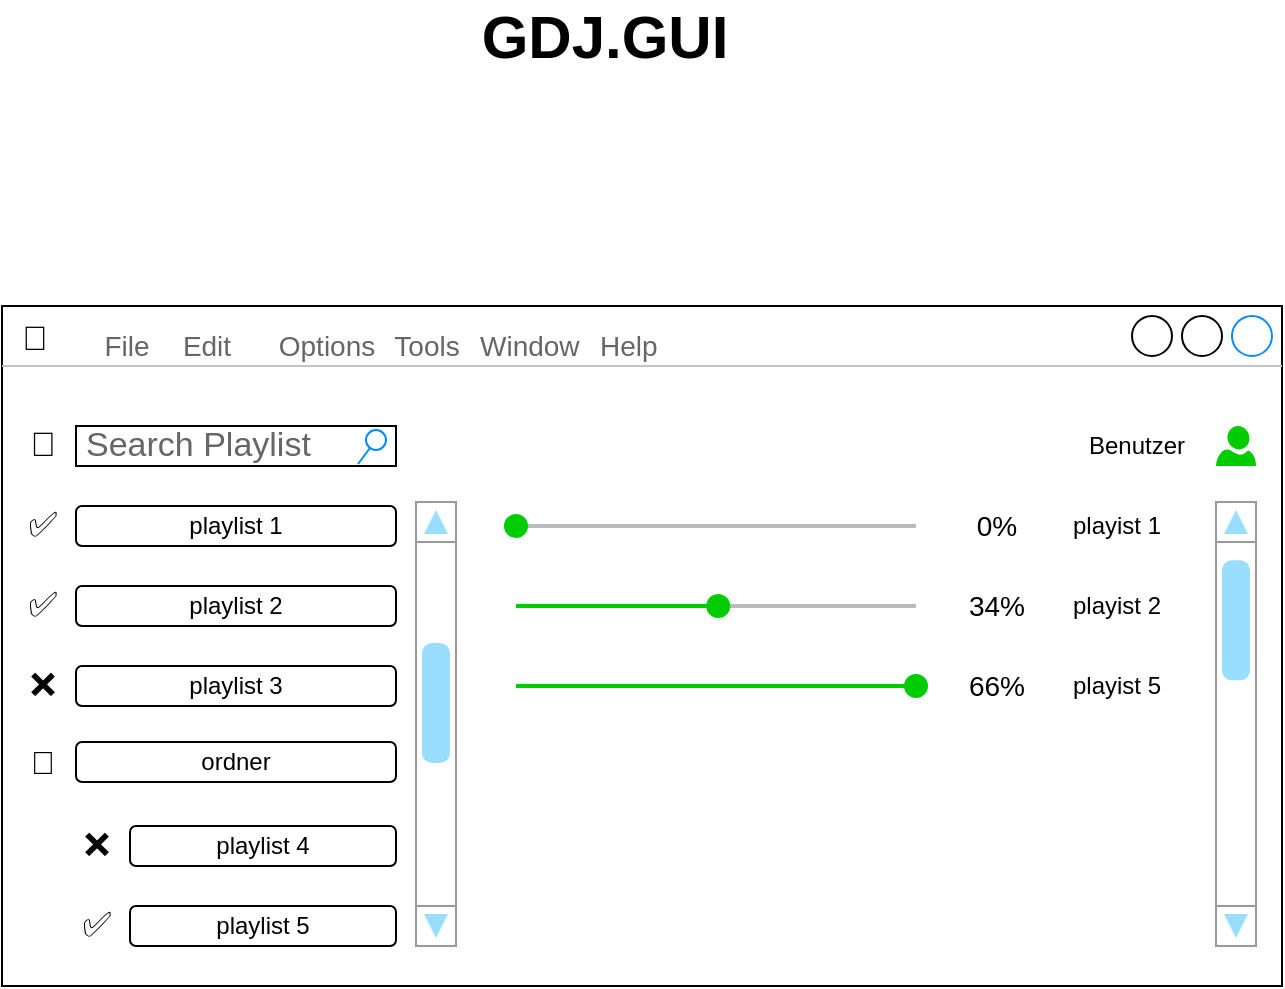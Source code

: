 <mxfile version="16.1.2" type="device" pages="3"><diagram id="qU5lAeYXF_ilIJEaDv1r" name="GUI"><mxGraphModel dx="1412" dy="830" grid="1" gridSize="10" guides="1" tooltips="1" connect="1" arrows="1" fold="1" page="1" pageScale="1" pageWidth="1169" pageHeight="827" math="0" shadow="0"><root><mxCell id="0"/><mxCell id="1" parent="0"/><mxCell id="vbN9kET4dQCPDXnql29H-12" value="&lt;font style=&quot;font-size: 30px&quot;&gt;&lt;b&gt;GDJ.GUI&lt;br&gt;&lt;/b&gt;&lt;/font&gt;" style="text;html=1;align=center;verticalAlign=middle;resizable=0;points=[];autosize=1;strokeWidth=4;" parent="1" vertex="1"><mxGeometry x="514" y="40" width="140" height="30" as="geometry"/></mxCell><mxCell id="COmZd2SFcriGjH0mv_gm-10" value="🦕" style="strokeWidth=1;shadow=0;dashed=0;align=center;html=1;shape=mxgraph.mockup.containers.window;align=left;verticalAlign=top;spacingLeft=8;strokeColor2=#008cff;strokeColor3=#c4c4c4;mainText=;fontSize=17;labelBackgroundColor=none;fillColor=none;" parent="1" vertex="1"><mxGeometry x="283" y="190" width="640" height="340" as="geometry"/></mxCell><mxCell id="COmZd2SFcriGjH0mv_gm-28" value="playlist 1" style="rounded=1;whiteSpace=wrap;html=1;fillColor=none;" parent="1" vertex="1"><mxGeometry x="320" y="290" width="160" height="20" as="geometry"/></mxCell><mxCell id="COmZd2SFcriGjH0mv_gm-29" value="playlist 2" style="rounded=1;whiteSpace=wrap;html=1;fillColor=none;" parent="1" vertex="1"><mxGeometry x="320" y="330" width="160" height="20" as="geometry"/></mxCell><mxCell id="COmZd2SFcriGjH0mv_gm-30" value="playlist 3" style="rounded=1;whiteSpace=wrap;html=1;fillColor=none;" parent="1" vertex="1"><mxGeometry x="320" y="370" width="160" height="20" as="geometry"/></mxCell><mxCell id="COmZd2SFcriGjH0mv_gm-32" value="ordner" style="rounded=1;whiteSpace=wrap;html=1;fillColor=none;" parent="1" vertex="1"><mxGeometry x="320" y="408" width="160" height="20" as="geometry"/></mxCell><mxCell id="1pWCRUKU9DGgHWv2NBng-1" value="" style="verticalLabelPosition=bottom;html=1;verticalAlign=top;align=center;strokeColor=none;fillColor=#00CC00;shape=mxgraph.azure.user;" parent="1" vertex="1"><mxGeometry x="890" y="250" width="20" height="20" as="geometry"/></mxCell><mxCell id="1pWCRUKU9DGgHWv2NBng-2" value="Benutzer" style="text;html=1;align=center;verticalAlign=middle;resizable=0;points=[];autosize=1;strokeColor=none;fillColor=none;" parent="1" vertex="1"><mxGeometry x="820" y="250" width="60" height="20" as="geometry"/></mxCell><mxCell id="1pWCRUKU9DGgHWv2NBng-3" value="" style="verticalLabelPosition=bottom;shadow=0;dashed=0;align=center;html=1;verticalAlign=top;strokeWidth=1;shape=mxgraph.mockup.navigation.scrollBar;strokeColor=#999999;barPos=92.485;fillColor2=#99ddff;strokeColor2=none;direction=north;fillColor=none;" parent="1" vertex="1"><mxGeometry x="890" y="288" width="20" height="222" as="geometry"/></mxCell><mxCell id="1pWCRUKU9DGgHWv2NBng-4" value="playlist 4" style="rounded=1;whiteSpace=wrap;html=1;fillColor=none;" parent="1" vertex="1"><mxGeometry x="347" y="450" width="133" height="20" as="geometry"/></mxCell><mxCell id="1pWCRUKU9DGgHWv2NBng-6" value="" style="dashed=0;verticalLabelPosition=bottom;verticalAlign=top;align=center;shape=mxgraph.gmdl.slider2;barPos=0;strokeColor=#00CC00;opacity=100;strokeWidth=2;handleSize=10;shadow=0;fillColor=#00CC00;" parent="1" vertex="1"><mxGeometry x="540" y="295" width="200" height="10" as="geometry"/></mxCell><mxCell id="1pWCRUKU9DGgHWv2NBng-7" value="" style="dashed=0;verticalLabelPosition=bottom;verticalAlign=top;align=center;shape=mxgraph.gmdl.slider2;barPos=50.55;strokeColor=#00CC00;opacity=100;strokeWidth=2;fillColor=#00CC00;handleSize=10;shadow=0;" parent="1" vertex="1"><mxGeometry x="540" y="335" width="200" height="10" as="geometry"/></mxCell><mxCell id="1pWCRUKU9DGgHWv2NBng-8" value="" style="dashed=0;verticalLabelPosition=bottom;verticalAlign=top;align=center;shape=mxgraph.gmdl.slider2;barPos=100;strokeColor=#00CC00;opacity=100;strokeWidth=2;fillColor=#00CC00;handleSize=10;shadow=0;" parent="1" vertex="1"><mxGeometry x="540" y="375" width="200" height="10" as="geometry"/></mxCell><mxCell id="1pWCRUKU9DGgHWv2NBng-10" value="playlist 5" style="rounded=1;whiteSpace=wrap;html=1;fillColor=none;" parent="1" vertex="1"><mxGeometry x="347" y="490" width="133" height="20" as="geometry"/></mxCell><mxCell id="1pWCRUKU9DGgHWv2NBng-12" value="playist 1" style="text;html=1;align=center;verticalAlign=middle;resizable=0;points=[];autosize=1;strokeColor=none;fillColor=none;" parent="1" vertex="1"><mxGeometry x="810" y="290" width="60" height="20" as="geometry"/></mxCell><mxCell id="1pWCRUKU9DGgHWv2NBng-13" value="playist 2" style="text;html=1;align=center;verticalAlign=middle;resizable=0;points=[];autosize=1;strokeColor=none;fillColor=none;" parent="1" vertex="1"><mxGeometry x="810" y="330" width="60" height="20" as="geometry"/></mxCell><mxCell id="1pWCRUKU9DGgHWv2NBng-14" value="playist 5" style="text;html=1;align=center;verticalAlign=middle;resizable=0;points=[];autosize=1;strokeColor=none;fillColor=none;" parent="1" vertex="1"><mxGeometry x="810" y="370" width="60" height="20" as="geometry"/></mxCell><mxCell id="1pWCRUKU9DGgHWv2NBng-18" value="0%" style="text;html=1;align=center;verticalAlign=middle;resizable=0;points=[];autosize=1;strokeColor=none;fillColor=none;fontSize=14;" parent="1" vertex="1"><mxGeometry x="760" y="290" width="40" height="20" as="geometry"/></mxCell><mxCell id="1pWCRUKU9DGgHWv2NBng-19" value="66%" style="text;html=1;align=center;verticalAlign=middle;resizable=0;points=[];autosize=1;strokeColor=none;fillColor=none;fontSize=14;" parent="1" vertex="1"><mxGeometry x="760" y="370" width="40" height="20" as="geometry"/></mxCell><mxCell id="1pWCRUKU9DGgHWv2NBng-20" value="34%" style="text;html=1;align=center;verticalAlign=middle;resizable=0;points=[];autosize=1;strokeColor=none;fillColor=none;fontSize=14;" parent="1" vertex="1"><mxGeometry x="760" y="330" width="40" height="20" as="geometry"/></mxCell><mxCell id="Tddch2In58kz4AXQeTY8-2" value="" style="verticalLabelPosition=bottom;shadow=0;dashed=0;align=center;html=1;verticalAlign=top;strokeWidth=1;shape=mxgraph.mockup.navigation.scrollBar;strokeColor=#999999;barPos=58.592;fillColor2=#99ddff;strokeColor2=none;direction=north;fillColor=none;" parent="1" vertex="1"><mxGeometry x="490" y="288" width="20" height="222" as="geometry"/></mxCell><mxCell id="IDXG5DmC0gTmMV1JsUPE-2" value="" style="strokeWidth=1;shadow=0;dashed=0;align=left;html=1;shape=mxgraph.mockup.forms.rrect;rSize=0;strokeColor=none;fillColor=none;labelBackgroundColor=none;" parent="1" vertex="1"><mxGeometry x="320" y="200" width="300" height="20" as="geometry"/></mxCell><mxCell id="IDXG5DmC0gTmMV1JsUPE-3" value="File" style="strokeColor=inherit;fillColor=inherit;gradientColor=inherit;strokeWidth=1;shadow=0;dashed=0;align=center;html=1;shape=mxgraph.mockup.forms.rrect;rSize=0;fontSize=14;fontColor=#666666;" parent="IDXG5DmC0gTmMV1JsUPE-2" vertex="1"><mxGeometry width="50.0" height="20" as="geometry"/></mxCell><mxCell id="IDXG5DmC0gTmMV1JsUPE-4" value="Edit" style="strokeColor=inherit;fillColor=inherit;gradientColor=inherit;strokeWidth=1;shadow=0;dashed=0;align=center;html=1;shape=mxgraph.mockup.forms.rrect;rSize=0;fontSize=14;fontColor=#666666;" parent="IDXG5DmC0gTmMV1JsUPE-2" vertex="1"><mxGeometry x="40" width="50" height="20" as="geometry"/></mxCell><mxCell id="IDXG5DmC0gTmMV1JsUPE-5" value="Options" style="strokeColor=inherit;fillColor=inherit;gradientColor=inherit;strokeWidth=1;shadow=0;dashed=0;align=center;html=1;shape=mxgraph.mockup.forms.rrect;rSize=0;fontSize=14;fontColor=#666666;" parent="IDXG5DmC0gTmMV1JsUPE-2" vertex="1"><mxGeometry x="100.0" width="50.0" height="20" as="geometry"/></mxCell><mxCell id="IDXG5DmC0gTmMV1JsUPE-6" value="Tools" style="strokeColor=inherit;fillColor=inherit;gradientColor=inherit;strokeWidth=1;shadow=0;dashed=0;align=center;html=1;shape=mxgraph.mockup.forms.rrect;rSize=0;fontSize=14;fontColor=#666666;" parent="IDXG5DmC0gTmMV1JsUPE-2" vertex="1"><mxGeometry x="150" width="50.0" height="20" as="geometry"/></mxCell><mxCell id="IDXG5DmC0gTmMV1JsUPE-7" value="Window" style="strokeColor=inherit;fillColor=inherit;gradientColor=inherit;strokeWidth=1;shadow=0;dashed=0;align=left;html=1;shape=mxgraph.mockup.forms.rrect;rSize=0;fontSize=14;fontColor=#666666;" parent="IDXG5DmC0gTmMV1JsUPE-2" vertex="1"><mxGeometry x="200.0" width="50.0" height="20" as="geometry"/></mxCell><mxCell id="IDXG5DmC0gTmMV1JsUPE-8" value="Help" style="strokeColor=inherit;fillColor=inherit;gradientColor=inherit;strokeWidth=1;shadow=0;dashed=0;align=left;html=1;shape=mxgraph.mockup.forms.rrect;rSize=0;fontSize=14;fontColor=#666666;" parent="IDXG5DmC0gTmMV1JsUPE-2" vertex="1"><mxGeometry x="260" width="40" height="20" as="geometry"/></mxCell><mxCell id="IDXG5DmC0gTmMV1JsUPE-1" value="Search Playlist" style="strokeWidth=1;shadow=0;dashed=0;align=center;html=1;shape=mxgraph.mockup.forms.searchBox;strokeColor=#000000;mainText=;strokeColor2=#008cff;fontColor=#666666;fontSize=17;align=left;spacingLeft=3;" parent="1" vertex="1"><mxGeometry x="320" y="250" width="160" height="20" as="geometry"/></mxCell><mxCell id="IDXG5DmC0gTmMV1JsUPE-9" value="👀" style="text;html=1;align=center;verticalAlign=middle;resizable=0;points=[];autosize=1;strokeColor=none;fillColor=none;fontSize=17;" parent="1" vertex="1"><mxGeometry x="283" y="245" width="40" height="30" as="geometry"/></mxCell><mxCell id="IDXG5DmC0gTmMV1JsUPE-10" value="&lt;font style=&quot;font-size: 16px&quot;&gt;📂&lt;/font&gt;" style="text;html=1;align=center;verticalAlign=middle;resizable=0;points=[];autosize=1;strokeColor=none;fillColor=none;" parent="1" vertex="1"><mxGeometry x="283" y="408" width="40" height="20" as="geometry"/></mxCell><mxCell id="IDXG5DmC0gTmMV1JsUPE-12" value="✅" style="text;html=1;align=center;verticalAlign=middle;resizable=0;points=[];autosize=1;strokeColor=none;fillColor=none;fontSize=17;" parent="1" vertex="1"><mxGeometry x="283" y="285" width="40" height="30" as="geometry"/></mxCell><mxCell id="IDXG5DmC0gTmMV1JsUPE-13" value="❌" style="text;html=1;align=center;verticalAlign=middle;resizable=0;points=[];autosize=1;strokeColor=none;fillColor=none;fontSize=17;" parent="1" vertex="1"><mxGeometry x="283" y="365" width="40" height="30" as="geometry"/></mxCell><mxCell id="IDXG5DmC0gTmMV1JsUPE-14" value="✅" style="text;html=1;align=center;verticalAlign=middle;resizable=0;points=[];autosize=1;strokeColor=none;fillColor=none;fontSize=17;" parent="1" vertex="1"><mxGeometry x="283" y="325" width="40" height="30" as="geometry"/></mxCell><mxCell id="IDXG5DmC0gTmMV1JsUPE-15" value="❌" style="text;html=1;align=center;verticalAlign=middle;resizable=0;points=[];autosize=1;strokeColor=none;fillColor=none;fontSize=17;" parent="1" vertex="1"><mxGeometry x="310" y="445" width="40" height="30" as="geometry"/></mxCell><mxCell id="IDXG5DmC0gTmMV1JsUPE-16" value="✅" style="text;html=1;align=center;verticalAlign=middle;resizable=0;points=[];autosize=1;strokeColor=none;fillColor=none;fontSize=17;" parent="1" vertex="1"><mxGeometry x="310" y="485" width="40" height="30" as="geometry"/></mxCell></root></mxGraphModel></diagram><diagram id="4wSley2BdKeMaxsBakD7" name="Service"><mxGraphModel dx="805" dy="550" grid="1" gridSize="10" guides="1" tooltips="1" connect="1" arrows="1" fold="1" page="1" pageScale="1" pageWidth="1169" pageHeight="827" math="1" shadow="0"><root><mxCell id="wDOGCn1rn96WArkQP6Lj-0"/><mxCell id="wDOGCn1rn96WArkQP6Lj-1" parent="wDOGCn1rn96WArkQP6Lj-0"/><mxCell id="X6mjsKzTVjVGVmrULuWH-0" value="&lt;font style=&quot;font-size: 30px&quot;&gt;&lt;b&gt;GDJ.Service&lt;br&gt;&lt;/b&gt;&lt;/font&gt;" style="text;html=1;align=center;verticalAlign=middle;resizable=0;points=[];autosize=1;strokeWidth=4;" parent="wDOGCn1rn96WArkQP6Lj-1" vertex="1"><mxGeometry x="40" y="40" width="190" height="30" as="geometry"/></mxCell><mxCell id="VqEeUOaLlmtoG7_amObB-0" value="Schiebt das Nächste Lied in die Warteschlange -&amp;gt; immer nur 1 Lied in der Queue&lt;br&gt;Ermittelt aus welcher Playlist das Nächste lied gespielt werden soll." style="text;html=1;align=left;verticalAlign=middle;resizable=0;points=[];autosize=1;strokeColor=none;fillColor=none;fontSize=14;" parent="wDOGCn1rn96WArkQP6Lj-1" vertex="1"><mxGeometry x="40" y="440" width="520" height="40" as="geometry"/></mxCell><mxCell id="m8sUxEC0vX0cOYEF6YRi-41" value="TimerCallback()" style="text;html=1;align=center;verticalAlign=middle;resizable=0;points=[];autosize=1;strokeColor=none;fillColor=none;" parent="wDOGCn1rn96WArkQP6Lj-1" vertex="1"><mxGeometry x="1270" y="60" width="100" height="20" as="geometry"/></mxCell><mxCell id="0lFYEFn5EVI2ylC0xRNL-7" style="edgeStyle=orthogonalEdgeStyle;rounded=0;orthogonalLoop=1;jettySize=auto;html=1;" edge="1" parent="wDOGCn1rn96WArkQP6Lj-1" source="0lFYEFn5EVI2ylC0xRNL-5"><mxGeometry relative="1" as="geometry"><mxPoint x="760" y="160" as="targetPoint"/></mxGeometry></mxCell><mxCell id="0lFYEFn5EVI2ylC0xRNL-5" value="" style="triangle;whiteSpace=wrap;html=1;strokeColor=#000000;fillColor=#F0F0F0;rotation=90;" vertex="1" parent="wDOGCn1rn96WArkQP6Lj-1"><mxGeometry x="740" y="60" width="40" height="80" as="geometry"/></mxCell><mxCell id="0lFYEFn5EVI2ylC0xRNL-6" value="ServiceStart()" style="text;html=1;align=center;verticalAlign=middle;resizable=0;points=[];autosize=1;strokeColor=none;fillColor=none;" vertex="1" parent="wDOGCn1rn96WArkQP6Lj-1"><mxGeometry x="715" y="60" width="90" height="20" as="geometry"/></mxCell><mxCell id="seoIwlMzJcyfhe3iZEoK-6" style="edgeStyle=orthogonalEdgeStyle;rounded=0;orthogonalLoop=1;jettySize=auto;html=1;entryX=0.5;entryY=0;entryDx=0;entryDy=0;fontColor=#000000;" edge="1" parent="wDOGCn1rn96WArkQP6Lj-1" source="0lFYEFn5EVI2ylC0xRNL-11" target="seoIwlMzJcyfhe3iZEoK-4"><mxGeometry relative="1" as="geometry"/></mxCell><mxCell id="0lFYEFn5EVI2ylC0xRNL-11" value="GetUserLib()" style="whiteSpace=wrap;html=1;fontColor=#000000;fillColor=#F0F0F0;" vertex="1" parent="wDOGCn1rn96WArkQP6Lj-1"><mxGeometry x="720" y="160" width="80" height="40" as="geometry"/></mxCell><mxCell id="cCq_my5oJySF99Sz0by4-35" style="edgeStyle=orthogonalEdgeStyle;rounded=0;orthogonalLoop=1;jettySize=auto;html=1;exitX=0.5;exitY=1;exitDx=0;exitDy=0;fontColor=#000000;entryX=0.5;entryY=0;entryDx=0;entryDy=0;" edge="1" parent="wDOGCn1rn96WArkQP6Lj-1" source="cCq_my5oJySF99Sz0by4-0" target="cCq_my5oJySF99Sz0by4-76"><mxGeometry relative="1" as="geometry"><mxPoint x="760" y="480" as="targetPoint"/></mxGeometry></mxCell><mxCell id="cCq_my5oJySF99Sz0by4-0" value="GetNext()" style="whiteSpace=wrap;html=1;fillColor=#e1d5e7;strokeColor=#9673a6;" vertex="1" parent="wDOGCn1rn96WArkQP6Lj-1"><mxGeometry x="720" y="400" width="80" height="40" as="geometry"/></mxCell><mxCell id="cCq_my5oJySF99Sz0by4-4" value="Lädt Playlists und Ordner" style="text;html=1;align=center;verticalAlign=middle;resizable=0;points=[];autosize=1;strokeColor=none;fillColor=none;fontColor=#000000;" vertex="1" parent="wDOGCn1rn96WArkQP6Lj-1"><mxGeometry x="560" y="170" width="150" height="20" as="geometry"/></mxCell><mxCell id="cCq_my5oJySF99Sz0by4-36" value="&lt;span style=&quot;color: rgba(0 , 0 , 0 , 0) ; font-family: monospace ; font-size: 0px&quot;&gt;%3CmxGraphModel%3E%3Croot%3E%3CmxCell%20id%3D%220%22%2F%3E%3CmxCell%20id%3D%221%22%20parent%3D%220%22%2F%3E%3CmxCell%20id%3D%222%22%20value%3D%22Start%20Signal%20From%20User%22%20style%3D%22edgeLabel%3Bhtml%3D1%3Balign%3Dcenter%3BverticalAlign%3Dmiddle%3Bresizable%3D0%3Bpoints%3D%5B%5D%3BfontColor%3D%23000000%3B%22%20vertex%3D%221%22%20connectable%3D%220%22%20parent%3D%221%22%3E%3CmxGeometry%20x%3D%221080%22%20y%3D%22259.571%22%20as%3D%22geometry%22%2F%3E%3C%2FmxCell%3E%3C%2Froot%3E%3C%2FmxGraphModel%3E&lt;/span&gt;" style="text;html=1;align=center;verticalAlign=middle;resizable=0;points=[];autosize=1;strokeColor=none;fillColor=none;fontColor=#000000;" vertex="1" parent="wDOGCn1rn96WArkQP6Lj-1"><mxGeometry x="620" y="330" width="20" height="20" as="geometry"/></mxCell><mxCell id="seoIwlMzJcyfhe3iZEoK-3" style="edgeStyle=orthogonalEdgeStyle;rounded=0;orthogonalLoop=1;jettySize=auto;html=1;entryX=0;entryY=0.5;entryDx=0;entryDy=0;fontColor=#000000;" edge="1" parent="wDOGCn1rn96WArkQP6Lj-1" source="cCq_my5oJySF99Sz0by4-39" target="seoIwlMzJcyfhe3iZEoK-0"><mxGeometry relative="1" as="geometry"/></mxCell><mxCell id="cCq_my5oJySF99Sz0by4-39" value="Start Signal From User" style="whiteSpace=wrap;html=1;fontColor=#000000;fillColor=#F0F0F0;" vertex="1" parent="wDOGCn1rn96WArkQP6Lj-1"><mxGeometry x="540" y="330" width="140" height="20" as="geometry"/></mxCell><mxCell id="cCq_my5oJySF99Sz0by4-46" value="GDJ.Service" style="swimlane;fontStyle=1;align=center;verticalAlign=top;childLayout=stackLayout;horizontal=1;startSize=26;horizontalStack=0;resizeParent=1;resizeParentMax=0;resizeLast=0;collapsible=1;marginBottom=0;fontColor=#000000;fillColor=#F0F0F0;" vertex="1" parent="wDOGCn1rn96WArkQP6Lj-1"><mxGeometry x="40" y="120" width="240" height="190" as="geometry"/></mxCell><mxCell id="cCq_my5oJySF99Sz0by4-47" value="+ PlaylistStats: KVP(playlistID, nPlayed)" style="text;strokeColor=none;fillColor=none;align=left;verticalAlign=top;spacingLeft=4;spacingRight=4;overflow=hidden;rotatable=0;points=[[0,0.5],[1,0.5]];portConstraint=eastwest;fontColor=#000000;" vertex="1" parent="cCq_my5oJySF99Sz0by4-46"><mxGeometry y="26" width="240" height="26" as="geometry"/></mxCell><mxCell id="cCq_my5oJySF99Sz0by4-48" value="" style="line;strokeWidth=1;fillColor=none;align=left;verticalAlign=middle;spacingTop=-1;spacingLeft=3;spacingRight=3;rotatable=0;labelPosition=right;points=[];portConstraint=eastwest;fontColor=#000000;" vertex="1" parent="cCq_my5oJySF99Sz0by4-46"><mxGeometry y="52" width="240" height="8" as="geometry"/></mxCell><mxCell id="cCq_my5oJySF99Sz0by4-49" value="+ ServiceStart()" style="text;strokeColor=none;fillColor=none;align=left;verticalAlign=top;spacingLeft=4;spacingRight=4;overflow=hidden;rotatable=0;points=[[0,0.5],[1,0.5]];portConstraint=eastwest;fontColor=#000000;" vertex="1" parent="cCq_my5oJySF99Sz0by4-46"><mxGeometry y="60" width="240" height="26" as="geometry"/></mxCell><mxCell id="cCq_my5oJySF99Sz0by4-50" value="- GetUserLib()" style="text;strokeColor=none;fillColor=none;align=left;verticalAlign=top;spacingLeft=4;spacingRight=4;overflow=hidden;rotatable=0;points=[[0,0.5],[1,0.5]];portConstraint=eastwest;fontColor=#000000;" vertex="1" parent="cCq_my5oJySF99Sz0by4-46"><mxGeometry y="86" width="240" height="26" as="geometry"/></mxCell><mxCell id="cCq_my5oJySF99Sz0by4-51" value="- GetNext()" style="text;strokeColor=none;fillColor=none;align=left;verticalAlign=top;spacingLeft=4;spacingRight=4;overflow=hidden;rotatable=0;points=[[0,0.5],[1,0.5]];portConstraint=eastwest;fontColor=#000000;" vertex="1" parent="cCq_my5oJySF99Sz0by4-46"><mxGeometry y="112" width="240" height="26" as="geometry"/></mxCell><mxCell id="cCq_my5oJySF99Sz0by4-52" value="- TimerInit()&#10;" style="text;strokeColor=none;fillColor=none;align=left;verticalAlign=top;spacingLeft=4;spacingRight=4;overflow=hidden;rotatable=0;points=[[0,0.5],[1,0.5]];portConstraint=eastwest;fontColor=#000000;" vertex="1" parent="cCq_my5oJySF99Sz0by4-46"><mxGeometry y="138" width="240" height="26" as="geometry"/></mxCell><mxCell id="cCq_my5oJySF99Sz0by4-53" value="- TimerCallback()" style="text;strokeColor=none;fillColor=none;align=left;verticalAlign=top;spacingLeft=4;spacingRight=4;overflow=hidden;rotatable=0;points=[[0,0.5],[1,0.5]];portConstraint=eastwest;fontColor=#000000;" vertex="1" parent="cCq_my5oJySF99Sz0by4-46"><mxGeometry y="164" width="240" height="26" as="geometry"/></mxCell><mxCell id="cCq_my5oJySF99Sz0by4-59" style="edgeStyle=orthogonalEdgeStyle;rounded=0;orthogonalLoop=1;jettySize=auto;html=1;entryX=0.5;entryY=0;entryDx=0;entryDy=0;fontColor=#000000;" edge="1" parent="wDOGCn1rn96WArkQP6Lj-1" source="cCq_my5oJySF99Sz0by4-55" target="cCq_my5oJySF99Sz0by4-58"><mxGeometry relative="1" as="geometry"/></mxCell><mxCell id="cCq_my5oJySF99Sz0by4-55" value="" style="triangle;whiteSpace=wrap;html=1;strokeColor=#000000;fillColor=#F0F0F0;rotation=90;" vertex="1" parent="wDOGCn1rn96WArkQP6Lj-1"><mxGeometry x="1300" y="60" width="40" height="80" as="geometry"/></mxCell><mxCell id="cCq_my5oJySF99Sz0by4-57" style="edgeStyle=orthogonalEdgeStyle;rounded=0;orthogonalLoop=1;jettySize=auto;html=1;entryX=0;entryY=0.5;entryDx=0;entryDy=0;fontColor=#000000;" edge="1" parent="wDOGCn1rn96WArkQP6Lj-1" source="cCq_my5oJySF99Sz0by4-56" target="cCq_my5oJySF99Sz0by4-39"><mxGeometry relative="1" as="geometry"/></mxCell><mxCell id="cCq_my5oJySF99Sz0by4-56" value="SliderConfig" style="whiteSpace=wrap;html=1;fontColor=#000000;fillColor=#F0F0F0;" vertex="1" parent="wDOGCn1rn96WArkQP6Lj-1"><mxGeometry x="380" y="330" width="120" height="20" as="geometry"/></mxCell><mxCell id="cCq_my5oJySF99Sz0by4-65" style="edgeStyle=orthogonalEdgeStyle;rounded=0;orthogonalLoop=1;jettySize=auto;html=1;entryX=0.5;entryY=0;entryDx=0;entryDy=0;fontColor=#000000;" edge="1" parent="wDOGCn1rn96WArkQP6Lj-1" source="cCq_my5oJySF99Sz0by4-58" target="cCq_my5oJySF99Sz0by4-64"><mxGeometry relative="1" as="geometry"/></mxCell><mxCell id="cCq_my5oJySF99Sz0by4-58" value="API.Player.Status()" style="whiteSpace=wrap;html=1;fillColor=#d5e8d4;strokeColor=#82b366;" vertex="1" parent="wDOGCn1rn96WArkQP6Lj-1"><mxGeometry x="1260" y="160" width="120" height="40" as="geometry"/></mxCell><mxCell id="cCq_my5oJySF99Sz0by4-66" style="edgeStyle=orthogonalEdgeStyle;rounded=0;orthogonalLoop=1;jettySize=auto;html=1;fontColor=#000000;entryX=0.5;entryY=0;entryDx=0;entryDy=0;entryPerimeter=0;" edge="1" parent="wDOGCn1rn96WArkQP6Lj-1" source="cCq_my5oJySF99Sz0by4-64" target="cCq_my5oJySF99Sz0by4-72"><mxGeometry relative="1" as="geometry"><mxPoint x="1200" y="320" as="targetPoint"/><Array as="points"><mxPoint x="1200" y="280"/></Array></mxGeometry></mxCell><mxCell id="cCq_my5oJySF99Sz0by4-67" value="True" style="edgeLabel;html=1;align=center;verticalAlign=middle;resizable=0;points=[];fontColor=#000000;" vertex="1" connectable="0" parent="cCq_my5oJySF99Sz0by4-66"><mxGeometry x="-0.048" y="1" relative="1" as="geometry"><mxPoint x="19" y="-1" as="offset"/></mxGeometry></mxCell><mxCell id="cCq_my5oJySF99Sz0by4-68" style="edgeStyle=orthogonalEdgeStyle;rounded=0;orthogonalLoop=1;jettySize=auto;html=1;exitX=1;exitY=0.5;exitDx=0;exitDy=0;fontColor=#000000;entryX=1;entryY=0.5;entryDx=0;entryDy=0;" edge="1" parent="wDOGCn1rn96WArkQP6Lj-1" source="cCq_my5oJySF99Sz0by4-64" target="cCq_my5oJySF99Sz0by4-90"><mxGeometry relative="1" as="geometry"><mxPoint x="1440" y="310" as="targetPoint"/><Array as="points"><mxPoint x="1440" y="280"/><mxPoint x="1440" y="680"/></Array></mxGeometry></mxCell><mxCell id="cCq_my5oJySF99Sz0by4-69" value="False" style="edgeLabel;html=1;align=center;verticalAlign=middle;resizable=0;points=[];fontColor=#000000;" vertex="1" connectable="0" parent="cCq_my5oJySF99Sz0by4-68"><mxGeometry x="-0.06" relative="1" as="geometry"><mxPoint x="-20" y="-214" as="offset"/></mxGeometry></mxCell><mxCell id="cCq_my5oJySF99Sz0by4-64" value="&lt;span&gt;progress_ms&amp;nbsp;&lt;/span&gt;&lt;span&gt;-&amp;gt; cur_track_dur&lt;/span&gt;" style="rhombus;whiteSpace=wrap;html=1;fontColor=#000000;fillColor=#F0F0F0;" vertex="1" parent="wDOGCn1rn96WArkQP6Lj-1"><mxGeometry x="1240" y="240" width="160" height="80" as="geometry"/></mxCell><mxCell id="cCq_my5oJySF99Sz0by4-86" style="edgeStyle=orthogonalEdgeStyle;rounded=0;orthogonalLoop=1;jettySize=auto;html=1;entryX=0.5;entryY=0;entryDx=0;entryDy=0;fontColor=#000000;" edge="1" parent="wDOGCn1rn96WArkQP6Lj-1" source="cCq_my5oJySF99Sz0by4-72" target="cCq_my5oJySF99Sz0by4-73"><mxGeometry relative="1" as="geometry"/></mxCell><mxCell id="cCq_my5oJySF99Sz0by4-104" value="&lt;span style=&quot;font-size: 12px ; background-color: rgb(248 , 249 , 250)&quot;&gt;Nur einen Track in die Queue Laden&lt;/span&gt;" style="edgeLabel;html=1;align=center;verticalAlign=middle;resizable=0;points=[];fontColor=#000000;" vertex="1" connectable="0" parent="cCq_my5oJySF99Sz0by4-86"><mxGeometry x="-0.241" y="-1" relative="1" as="geometry"><mxPoint x="1" y="5" as="offset"/></mxGeometry></mxCell><mxCell id="cCq_my5oJySF99Sz0by4-72" value="q \(\leftarrow\)&amp;nbsp;API.Player.GetQueue()" style="whiteSpace=wrap;html=1;fillColor=#d5e8d4;strokeColor=#82b366;" vertex="1" parent="wDOGCn1rn96WArkQP6Lj-1"><mxGeometry x="1120" y="320" width="160" height="40" as="geometry"/></mxCell><mxCell id="cCq_my5oJySF99Sz0by4-80" style="edgeStyle=orthogonalEdgeStyle;rounded=0;orthogonalLoop=1;jettySize=auto;html=1;exitX=1;exitY=0.5;exitDx=0;exitDy=0;fontColor=#000000;entryX=1;entryY=0.5;entryDx=0;entryDy=0;" edge="1" parent="wDOGCn1rn96WArkQP6Lj-1" source="cCq_my5oJySF99Sz0by4-73" target="cCq_my5oJySF99Sz0by4-82"><mxGeometry relative="1" as="geometry"><mxPoint x="1320" y="450" as="targetPoint"/><Array as="points"><mxPoint x="1300" y="440"/><mxPoint x="1300" y="640"/></Array></mxGeometry></mxCell><mxCell id="cCq_my5oJySF99Sz0by4-101" value="&lt;span style=&quot;font-size: 12px ; text-align: left ; background-color: rgb(248 , 249 , 250)&quot;&gt;Track überspringen&lt;/span&gt;&lt;br style=&quot;font-size: 12px ; text-align: left ; background-color: rgb(248 , 249 , 250)&quot;&gt;&lt;span style=&quot;font-size: 12px ; text-align: left ; background-color: rgb(248 , 249 , 250)&quot;&gt;und nicht als gespielt werten&lt;/span&gt;" style="edgeLabel;html=1;align=center;verticalAlign=middle;resizable=0;points=[];fontColor=#000000;" vertex="1" connectable="0" parent="cCq_my5oJySF99Sz0by4-80"><mxGeometry x="-0.312" relative="1" as="geometry"><mxPoint y="-10" as="offset"/></mxGeometry></mxCell><mxCell id="cCq_my5oJySF99Sz0by4-141" style="edgeStyle=orthogonalEdgeStyle;rounded=0;orthogonalLoop=1;jettySize=auto;html=1;entryX=0.5;entryY=0;entryDx=0;entryDy=0;fontColor=#000000;exitX=0;exitY=0.5;exitDx=0;exitDy=0;" edge="1" parent="wDOGCn1rn96WArkQP6Lj-1" source="cCq_my5oJySF99Sz0by4-73" target="cCq_my5oJySF99Sz0by4-84"><mxGeometry relative="1" as="geometry"/></mxCell><mxCell id="cCq_my5oJySF99Sz0by4-73" value="q.length &amp;lt;= 1" style="rhombus;whiteSpace=wrap;html=1;fontColor=#000000;fillColor=#F0F0F0;" vertex="1" parent="wDOGCn1rn96WArkQP6Lj-1"><mxGeometry x="1140" y="410" width="120" height="60" as="geometry"/></mxCell><mxCell id="cCq_my5oJySF99Sz0by4-75" value="Player Status Pollen um manuelle&lt;br&gt;Änderungen zu Registrieren" style="text;html=1;align=center;verticalAlign=middle;resizable=0;points=[];autosize=1;strokeColor=none;fillColor=none;fontColor=#000000;" vertex="1" parent="wDOGCn1rn96WArkQP6Lj-1"><mxGeometry x="1040" y="165" width="200" height="30" as="geometry"/></mxCell><mxCell id="cCq_my5oJySF99Sz0by4-128" style="edgeStyle=orthogonalEdgeStyle;rounded=0;orthogonalLoop=1;jettySize=auto;html=1;entryX=0;entryY=0.5;entryDx=0;entryDy=0;fontColor=#000000;" edge="1" parent="wDOGCn1rn96WArkQP6Lj-1" source="cCq_my5oJySF99Sz0by4-76" target="cCq_my5oJySF99Sz0by4-127"><mxGeometry relative="1" as="geometry"/></mxCell><mxCell id="cCq_my5oJySF99Sz0by4-76" value="TimerInit(5s)" style="whiteSpace=wrap;html=1;fontColor=#000000;fillColor=#F0F0F0;" vertex="1" parent="wDOGCn1rn96WArkQP6Lj-1"><mxGeometry x="720" y="480" width="80" height="40" as="geometry"/></mxCell><mxCell id="cCq_my5oJySF99Sz0by4-105" style="edgeStyle=orthogonalEdgeStyle;rounded=0;orthogonalLoop=1;jettySize=auto;html=1;entryX=0;entryY=0.5;entryDx=0;entryDy=0;fontColor=#000000;exitX=0.5;exitY=1;exitDx=0;exitDy=0;" edge="1" parent="wDOGCn1rn96WArkQP6Lj-1" source="cCq_my5oJySF99Sz0by4-78" target="cCq_my5oJySF99Sz0by4-82"><mxGeometry relative="1" as="geometry"><Array as="points"><mxPoint x="1100" y="640"/></Array></mxGeometry></mxCell><mxCell id="cCq_my5oJySF99Sz0by4-78" value="GetNext()" style="whiteSpace=wrap;html=1;fillColor=#e1d5e7;strokeColor=#9673a6;" vertex="1" parent="wDOGCn1rn96WArkQP6Lj-1"><mxGeometry x="1060" y="560" width="80" height="40" as="geometry"/></mxCell><mxCell id="cCq_my5oJySF99Sz0by4-91" style="edgeStyle=orthogonalEdgeStyle;rounded=0;orthogonalLoop=1;jettySize=auto;html=1;entryX=0;entryY=0.5;entryDx=0;entryDy=0;fontColor=#000000;" edge="1" parent="wDOGCn1rn96WArkQP6Lj-1" source="cCq_my5oJySF99Sz0by4-82" target="cCq_my5oJySF99Sz0by4-90"><mxGeometry relative="1" as="geometry"><Array as="points"><mxPoint x="1200" y="680"/></Array></mxGeometry></mxCell><mxCell id="cCq_my5oJySF99Sz0by4-82" value="" style="ellipse;whiteSpace=wrap;html=1;aspect=fixed;fontColor=#000000;fillColor=#F0F0F0;" vertex="1" parent="wDOGCn1rn96WArkQP6Lj-1"><mxGeometry x="1180" y="620" width="40" height="40" as="geometry"/></mxCell><mxCell id="cCq_my5oJySF99Sz0by4-88" style="edgeStyle=orthogonalEdgeStyle;rounded=0;orthogonalLoop=1;jettySize=auto;html=1;entryX=0.5;entryY=0;entryDx=0;entryDy=0;fontColor=#000000;" edge="1" parent="wDOGCn1rn96WArkQP6Lj-1" source="cCq_my5oJySF99Sz0by4-84" target="cCq_my5oJySF99Sz0by4-78"><mxGeometry relative="1" as="geometry"/></mxCell><mxCell id="cCq_my5oJySF99Sz0by4-84" value="UpdateConfig()" style="whiteSpace=wrap;html=1;fontColor=#000000;fillColor=#F0F0F0;" vertex="1" parent="wDOGCn1rn96WArkQP6Lj-1"><mxGeometry x="1040" y="480" width="120" height="40" as="geometry"/></mxCell><mxCell id="cCq_my5oJySF99Sz0by4-120" style="edgeStyle=orthogonalEdgeStyle;rounded=0;orthogonalLoop=1;jettySize=auto;html=1;entryX=0;entryY=0.5;entryDx=0;entryDy=0;fontColor=#000000;" edge="1" parent="wDOGCn1rn96WArkQP6Lj-1" source="cCq_my5oJySF99Sz0by4-90" target="cCq_my5oJySF99Sz0by4-93"><mxGeometry relative="1" as="geometry"/></mxCell><mxCell id="cCq_my5oJySF99Sz0by4-90" value="" style="ellipse;whiteSpace=wrap;html=1;aspect=fixed;fontColor=#000000;fillColor=#F0F0F0;" vertex="1" parent="wDOGCn1rn96WArkQP6Lj-1"><mxGeometry x="1300" y="660" width="40" height="40" as="geometry"/></mxCell><mxCell id="cCq_my5oJySF99Sz0by4-93" value="" style="triangle;whiteSpace=wrap;html=1;strokeColor=#000000;fillColor=#F0F0F0;rotation=90;" vertex="1" parent="wDOGCn1rn96WArkQP6Lj-1"><mxGeometry x="1300" y="700" width="40" height="80" as="geometry"/></mxCell><mxCell id="cCq_my5oJySF99Sz0by4-94" value="True" style="edgeLabel;html=1;align=center;verticalAlign=middle;resizable=0;points=[];fontColor=#000000;" vertex="1" connectable="0" parent="wDOGCn1rn96WArkQP6Lj-1"><mxGeometry x="1120.005" y="440.0" as="geometry"/></mxCell><mxCell id="cCq_my5oJySF99Sz0by4-95" value="False" style="edgeLabel;html=1;align=center;verticalAlign=middle;resizable=0;points=[];fontColor=#000000;" vertex="1" connectable="0" parent="wDOGCn1rn96WArkQP6Lj-1"><mxGeometry x="1280" y="440.003" as="geometry"/></mxCell><mxCell id="cCq_my5oJySF99Sz0by4-121" style="edgeStyle=orthogonalEdgeStyle;rounded=0;orthogonalLoop=1;jettySize=auto;html=1;entryX=0.5;entryY=0;entryDx=0;entryDy=0;fontColor=#000000;" edge="1" parent="wDOGCn1rn96WArkQP6Lj-1" source="cCq_my5oJySF99Sz0by4-96" target="cCq_my5oJySF99Sz0by4-115"><mxGeometry relative="1" as="geometry"/></mxCell><mxCell id="cCq_my5oJySF99Sz0by4-96" value="" style="triangle;whiteSpace=wrap;html=1;strokeColor=#9673a6;fillColor=#e1d5e7;rotation=90;" vertex="1" parent="wDOGCn1rn96WArkQP6Lj-1"><mxGeometry x="1780" y="60" width="40" height="80" as="geometry"/></mxCell><mxCell id="cCq_my5oJySF99Sz0by4-97" value="GetNext()" style="text;html=1;align=center;verticalAlign=middle;resizable=0;points=[];autosize=1;strokeColor=none;fillColor=none;fontColor=#000000;" vertex="1" parent="wDOGCn1rn96WArkQP6Lj-1"><mxGeometry x="1765" y="60" width="70" height="20" as="geometry"/></mxCell><mxCell id="cCq_my5oJySF99Sz0by4-102" value="Slider Werte Updaten" style="text;html=1;align=center;verticalAlign=middle;resizable=0;points=[];autosize=1;strokeColor=none;fillColor=none;fontColor=#000000;" vertex="1" parent="wDOGCn1rn96WArkQP6Lj-1"><mxGeometry x="900" y="490" width="130" height="20" as="geometry"/></mxCell><mxCell id="cCq_my5oJySF99Sz0by4-126" style="edgeStyle=orthogonalEdgeStyle;rounded=0;orthogonalLoop=1;jettySize=auto;html=1;entryX=0;entryY=0.5;entryDx=0;entryDy=0;fontColor=#000000;" edge="1" parent="wDOGCn1rn96WArkQP6Lj-1" source="cCq_my5oJySF99Sz0by4-108" target="cCq_my5oJySF99Sz0by4-125"><mxGeometry relative="1" as="geometry"/></mxCell><mxCell id="cCq_my5oJySF99Sz0by4-108" value="UpdateStats(p)" style="whiteSpace=wrap;html=1;fontColor=#000000;fillColor=#F0F0F0;" vertex="1" parent="wDOGCn1rn96WArkQP6Lj-1"><mxGeometry x="1720" y="400" width="160" height="40" as="geometry"/></mxCell><mxCell id="cCq_my5oJySF99Sz0by4-124" style="edgeStyle=orthogonalEdgeStyle;rounded=0;orthogonalLoop=1;jettySize=auto;html=1;entryX=0.5;entryY=0;entryDx=0;entryDy=0;fontColor=#000000;" edge="1" parent="wDOGCn1rn96WArkQP6Lj-1" source="cCq_my5oJySF99Sz0by4-113" target="cCq_my5oJySF99Sz0by4-108"><mxGeometry relative="1" as="geometry"/></mxCell><mxCell id="cCq_my5oJySF99Sz0by4-113" value="API.Player.QueueAdd(t)" style="whiteSpace=wrap;html=1;fontColor=#000000;fillColor=#F0F0F0;" vertex="1" parent="wDOGCn1rn96WArkQP6Lj-1"><mxGeometry x="1720" y="320" width="160" height="40" as="geometry"/></mxCell><mxCell id="cCq_my5oJySF99Sz0by4-122" style="edgeStyle=orthogonalEdgeStyle;rounded=0;orthogonalLoop=1;jettySize=auto;html=1;entryX=0.5;entryY=0;entryDx=0;entryDy=0;fontColor=#000000;" edge="1" parent="wDOGCn1rn96WArkQP6Lj-1" source="cCq_my5oJySF99Sz0by4-115" target="cCq_my5oJySF99Sz0by4-116"><mxGeometry relative="1" as="geometry"/></mxCell><mxCell id="cCq_my5oJySF99Sz0by4-115" value="p \(\leftarrow\) GetNextPlaylist()" style="whiteSpace=wrap;html=1;fontColor=#000000;fillColor=#F0F0F0;" vertex="1" parent="wDOGCn1rn96WArkQP6Lj-1"><mxGeometry x="1720" y="160" width="160" height="40" as="geometry"/></mxCell><mxCell id="cCq_my5oJySF99Sz0by4-123" style="edgeStyle=orthogonalEdgeStyle;rounded=0;orthogonalLoop=1;jettySize=auto;html=1;entryX=0.5;entryY=0;entryDx=0;entryDy=0;fontColor=#000000;" edge="1" parent="wDOGCn1rn96WArkQP6Lj-1" source="cCq_my5oJySF99Sz0by4-116" target="cCq_my5oJySF99Sz0by4-113"><mxGeometry relative="1" as="geometry"/></mxCell><mxCell id="cCq_my5oJySF99Sz0by4-116" value="t&amp;nbsp;&lt;span style=&quot;color: rgba(0 , 0 , 0 , 0) ; font-family: monospace ; font-size: 0px&quot;&gt;ot%3E%3CmxCell%20id%3D%220%22%2F%3E%3CmxCell%20id%3D%221%22%20parent%3D%220%22%2F%3E%3CmxCell%20id%3D%222%22%20value%3D%22Revaluate()%22%20style%3D%22whiteSpace%3Dwrap%3Bhtml%3D1%3BfontColor%3D%23000000%3BfillColor%3D%23F0F0F0%3B%22%20vertex%3D%221%22%20parent%3D%221%22%3E%3CmxGeometry%20x%3D%22840%22%20y%3D%22760%22%20width%3D%2280%22%20height%3D%2240%22%20as%3D%22geometry%22%2F%3E%3C%2FmxCell%3E%3C%2Froot%3E%3C%2FmxGraphModel%3E&amp;nbsp; &amp;nbsp;&lt;/span&gt;\(\leftarrow\) p.getNextTrack()" style="whiteSpace=wrap;html=1;fontColor=#000000;fillColor=#F0F0F0;" vertex="1" parent="wDOGCn1rn96WArkQP6Lj-1"><mxGeometry x="1720" y="240" width="160" height="40" as="geometry"/></mxCell><mxCell id="cCq_my5oJySF99Sz0by4-125" value="" style="triangle;whiteSpace=wrap;html=1;strokeColor=#000000;fillColor=#F0F0F0;rotation=90;" vertex="1" parent="wDOGCn1rn96WArkQP6Lj-1"><mxGeometry x="1780" y="460" width="40" height="80" as="geometry"/></mxCell><mxCell id="cCq_my5oJySF99Sz0by4-127" value="" style="triangle;whiteSpace=wrap;html=1;strokeColor=#000000;fillColor=#F0F0F0;rotation=90;" vertex="1" parent="wDOGCn1rn96WArkQP6Lj-1"><mxGeometry x="740" y="540" width="40" height="80" as="geometry"/></mxCell><mxCell id="cCq_my5oJySF99Sz0by4-130" value="&lt;span style=&quot;font-family: helvetica;&quot;&gt;Ermittelt aus welcher Playlist&lt;br&gt;als nächstes gespielt wird&lt;/span&gt;" style="text;html=1;align=left;verticalAlign=middle;resizable=0;points=[];autosize=1;strokeColor=none;fillColor=none;fontColor=#000000;" vertex="1" parent="wDOGCn1rn96WArkQP6Lj-1"><mxGeometry x="1540" y="165" width="170" height="30" as="geometry"/></mxCell><mxCell id="cCq_my5oJySF99Sz0by4-131" value="&lt;span style=&quot;color: rgb(0, 0, 0); font-family: helvetica; font-size: 12px; font-style: normal; font-weight: 400; letter-spacing: normal; text-align: left; text-indent: 0px; text-transform: none; word-spacing: 0px; background-color: rgb(248, 249, 250); display: inline; float: none;&quot;&gt;PlaylistStatistik Updaten&lt;/span&gt;" style="text;whiteSpace=wrap;html=1;fontColor=#000000;" vertex="1" parent="wDOGCn1rn96WArkQP6Lj-1"><mxGeometry x="1550" y="405" width="140" height="30" as="geometry"/></mxCell><mxCell id="cCq_my5oJySF99Sz0by4-132" value="&lt;span style=&quot;font-family: helvetica;&quot;&gt;Holt sich den nächsten Track&lt;br&gt;aus dieser Playlist (shuffle?)&lt;/span&gt;" style="text;html=1;align=left;verticalAlign=middle;resizable=0;points=[];autosize=1;strokeColor=none;fillColor=none;fontColor=#000000;" vertex="1" parent="wDOGCn1rn96WArkQP6Lj-1"><mxGeometry x="1540" y="245" width="170" height="30" as="geometry"/></mxCell><mxCell id="cCq_my5oJySF99Sz0by4-133" value="&lt;span style=&quot;font-family: &amp;#34;helvetica&amp;#34; ; text-align: left&quot;&gt;Put into Queue&lt;/span&gt;" style="text;html=1;align=center;verticalAlign=middle;resizable=0;points=[];autosize=1;strokeColor=none;fillColor=none;fontColor=#000000;" vertex="1" parent="wDOGCn1rn96WArkQP6Lj-1"><mxGeometry x="1540" y="330" width="100" height="20" as="geometry"/></mxCell><mxCell id="cCq_my5oJySF99Sz0by4-135" value="" style="endArrow=none;dashed=1;html=1;rounded=0;fontColor=#000000;" edge="1" parent="wDOGCn1rn96WArkQP6Lj-1"><mxGeometry width="50" height="50" relative="1" as="geometry"><mxPoint x="880" y="800" as="sourcePoint"/><mxPoint x="880" y="40" as="targetPoint"/></mxGeometry></mxCell><mxCell id="cCq_my5oJySF99Sz0by4-136" value="" style="endArrow=none;dashed=1;html=1;rounded=0;fontColor=#000000;" edge="1" parent="wDOGCn1rn96WArkQP6Lj-1"><mxGeometry width="50" height="50" relative="1" as="geometry"><mxPoint x="1520" y="800.0" as="sourcePoint"/><mxPoint x="1520" y="40" as="targetPoint"/></mxGeometry></mxCell><mxCell id="cCq_my5oJySF99Sz0by4-137" value="" style="endArrow=none;dashed=1;html=1;rounded=0;fontColor=#000000;" edge="1" parent="wDOGCn1rn96WArkQP6Lj-1"><mxGeometry width="50" height="50" relative="1" as="geometry"><mxPoint x="1920" y="800" as="sourcePoint"/><mxPoint x="1920" y="40" as="targetPoint"/></mxGeometry></mxCell><mxCell id="cCq_my5oJySF99Sz0by4-140" value="Optional?" style="text;html=1;align=center;verticalAlign=middle;resizable=0;points=[];autosize=1;strokeColor=none;fillColor=none;fontColor=#000000;" vertex="1" parent="wDOGCn1rn96WArkQP6Lj-1"><mxGeometry x="640" y="410" width="70" height="20" as="geometry"/></mxCell><mxCell id="seoIwlMzJcyfhe3iZEoK-2" style="edgeStyle=orthogonalEdgeStyle;rounded=0;orthogonalLoop=1;jettySize=auto;html=1;entryX=0.5;entryY=0;entryDx=0;entryDy=0;fontColor=#000000;" edge="1" parent="wDOGCn1rn96WArkQP6Lj-1" source="seoIwlMzJcyfhe3iZEoK-0" target="cCq_my5oJySF99Sz0by4-0"><mxGeometry relative="1" as="geometry"/></mxCell><mxCell id="seoIwlMzJcyfhe3iZEoK-0" value="UpdateConfig()" style="whiteSpace=wrap;html=1;fontColor=#000000;fillColor=#F0F0F0;" vertex="1" parent="wDOGCn1rn96WArkQP6Lj-1"><mxGeometry x="700" y="320" width="120" height="40" as="geometry"/></mxCell><mxCell id="seoIwlMzJcyfhe3iZEoK-7" style="edgeStyle=orthogonalEdgeStyle;rounded=0;orthogonalLoop=1;jettySize=auto;html=1;entryX=0.5;entryY=0;entryDx=0;entryDy=0;fontColor=#000000;" edge="1" parent="wDOGCn1rn96WArkQP6Lj-1" source="seoIwlMzJcyfhe3iZEoK-4" target="seoIwlMzJcyfhe3iZEoK-0"><mxGeometry relative="1" as="geometry"/></mxCell><mxCell id="seoIwlMzJcyfhe3iZEoK-4" value="LoadStats()" style="whiteSpace=wrap;html=1;fontColor=#000000;fillColor=#F0F0F0;" vertex="1" parent="wDOGCn1rn96WArkQP6Lj-1"><mxGeometry x="720" y="240" width="80" height="40" as="geometry"/></mxCell><mxCell id="seoIwlMzJcyfhe3iZEoK-5" value="Plalists ins KVP Laden" style="text;html=1;align=center;verticalAlign=middle;resizable=0;points=[];autosize=1;strokeColor=none;fillColor=none;fontColor=#000000;" vertex="1" parent="wDOGCn1rn96WArkQP6Lj-1"><mxGeometry x="570" y="250" width="140" height="20" as="geometry"/></mxCell><mxCell id="iptu138rTcQdKkKF7fPd-0" value="✅" style="text;html=1;align=center;verticalAlign=middle;resizable=0;points=[];autosize=1;strokeColor=none;fillColor=none;fontColor=#000000;" vertex="1" parent="wDOGCn1rn96WArkQP6Lj-1"><mxGeometry x="840" y="40" width="30" height="20" as="geometry"/></mxCell><mxCell id="iptu138rTcQdKkKF7fPd-1" value="✅" style="text;html=1;align=center;verticalAlign=middle;resizable=0;points=[];autosize=1;strokeColor=none;fillColor=none;fontColor=#000000;" vertex="1" parent="wDOGCn1rn96WArkQP6Lj-1"><mxGeometry x="1480" y="40" width="30" height="20" as="geometry"/></mxCell><mxCell id="iptu138rTcQdKkKF7fPd-2" value="✅" style="text;html=1;align=center;verticalAlign=middle;resizable=0;points=[];autosize=1;strokeColor=none;fillColor=none;fontColor=#000000;" vertex="1" parent="wDOGCn1rn96WArkQP6Lj-1"><mxGeometry x="1890" y="40" width="30" height="20" as="geometry"/></mxCell></root></mxGraphModel></diagram><diagram id="csMZVyWSZV-94U7IoUsB" name="Auth"><mxGraphModel dx="2048" dy="1203" grid="1" gridSize="10" guides="1" tooltips="1" connect="1" arrows="1" fold="1" page="1" pageScale="1" pageWidth="1169" pageHeight="827" math="0" shadow="0"><root><mxCell id="Dv33edh71sugwPvJl7yu-0"/><mxCell id="Dv33edh71sugwPvJl7yu-1" parent="Dv33edh71sugwPvJl7yu-0"/><mxCell id="0BhIWqVDzu8lXL_3cmpk-0" value="&lt;font style=&quot;font-size: 30px&quot;&gt;&lt;b&gt;GDJ.Auth&lt;br&gt;&lt;/b&gt;&lt;/font&gt;" style="text;html=1;align=center;verticalAlign=middle;resizable=0;points=[];autosize=1;strokeWidth=4;" parent="Dv33edh71sugwPvJl7yu-1" vertex="1"><mxGeometry x="40" y="40" width="150" height="30" as="geometry"/></mxCell></root></mxGraphModel></diagram></mxfile>